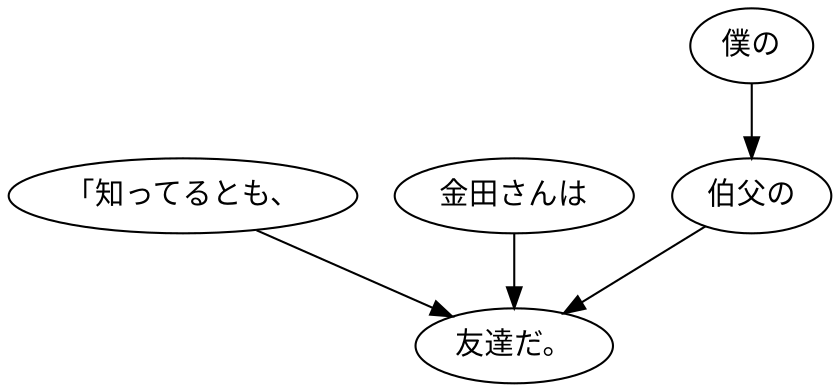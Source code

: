 digraph graph1606 {
	node0 [label="「知ってるとも、"];
	node1 [label="金田さんは"];
	node2 [label="僕の"];
	node3 [label="伯父の"];
	node4 [label="友達だ。"];
	node0 -> node4;
	node1 -> node4;
	node2 -> node3;
	node3 -> node4;
}
